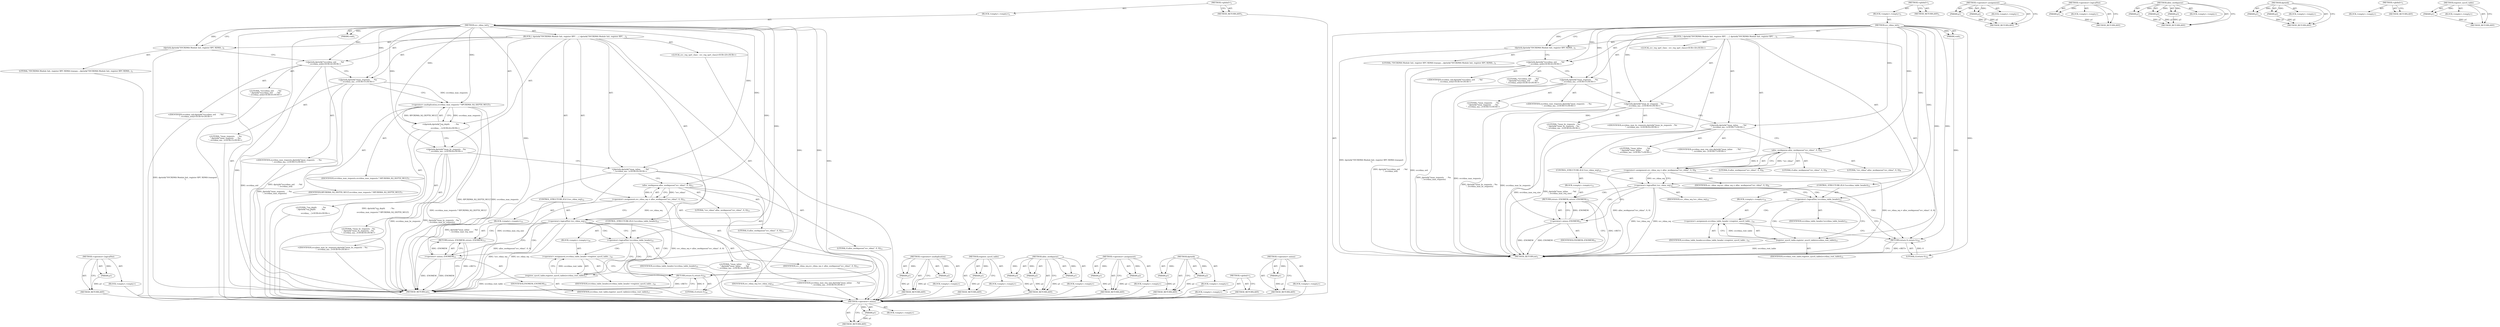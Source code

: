 digraph "register_sysctl_table" {
vulnerable_100 [label=<(METHOD,&lt;operator&gt;.logicalNot)>];
vulnerable_101 [label=<(PARAM,p1)>];
vulnerable_102 [label=<(BLOCK,&lt;empty&gt;,&lt;empty&gt;)>];
vulnerable_103 [label=<(METHOD_RETURN,ANY)>];
vulnerable_6 [label=<(METHOD,&lt;global&gt;)<SUB>1</SUB>>];
vulnerable_7 [label=<(BLOCK,&lt;empty&gt;,&lt;empty&gt;)<SUB>1</SUB>>];
vulnerable_8 [label=<(METHOD,svc_rdma_init)<SUB>1</SUB>>];
vulnerable_9 [label=<(PARAM,void)<SUB>1</SUB>>];
vulnerable_10 [label=<(BLOCK,{
 	dprintk(&quot;SVCRDMA Module Init, register RPC ...,{
 	dprintk(&quot;SVCRDMA Module Init, register RPC ...)<SUB>2</SUB>>];
vulnerable_11 [label=<(dprintk,dprintk(&quot;SVCRDMA Module Init, register RPC RDMA...)<SUB>3</SUB>>];
vulnerable_12 [label=<(LITERAL,&quot;SVCRDMA Module Init, register RPC RDMA transpo...,dprintk(&quot;SVCRDMA Module Init, register RPC RDMA...)<SUB>3</SUB>>];
vulnerable_13 [label="<(dprintk,dprintk(&quot;\tsvcrdma_ord      : %d\n&quot;, svcrdma_ord))<SUB>4</SUB>>"];
vulnerable_14 [label="<(LITERAL,&quot;\tsvcrdma_ord      : %d\n&quot;,dprintk(&quot;\tsvcrdma_ord      : %d\n&quot;, svcrdma_ord))<SUB>4</SUB>>"];
vulnerable_15 [label="<(IDENTIFIER,svcrdma_ord,dprintk(&quot;\tsvcrdma_ord      : %d\n&quot;, svcrdma_ord))<SUB>4</SUB>>"];
vulnerable_16 [label="<(dprintk,dprintk(&quot;\tmax_requests     : %u\n&quot;, svcrdma_ma...)<SUB>5</SUB>>"];
vulnerable_17 [label="<(LITERAL,&quot;\tmax_requests     : %u\n&quot;,dprintk(&quot;\tmax_requests     : %u\n&quot;, svcrdma_ma...)<SUB>5</SUB>>"];
vulnerable_18 [label="<(IDENTIFIER,svcrdma_max_requests,dprintk(&quot;\tmax_requests     : %u\n&quot;, svcrdma_ma...)<SUB>5</SUB>>"];
vulnerable_19 [label="<(dprintk,dprintk(&quot;\tsq_depth         : %u\n&quot;,
		svcrdma_...)<SUB>6</SUB>>"];
vulnerable_20 [label="<(LITERAL,&quot;\tsq_depth         : %u\n&quot;,dprintk(&quot;\tsq_depth         : %u\n&quot;,
		svcrdma_...)<SUB>6</SUB>>"];
vulnerable_21 [label=<(&lt;operator&gt;.multiplication,svcrdma_max_requests * RPCRDMA_SQ_DEPTH_MULT)<SUB>7</SUB>>];
vulnerable_22 [label=<(IDENTIFIER,svcrdma_max_requests,svcrdma_max_requests * RPCRDMA_SQ_DEPTH_MULT)<SUB>7</SUB>>];
vulnerable_23 [label=<(IDENTIFIER,RPCRDMA_SQ_DEPTH_MULT,svcrdma_max_requests * RPCRDMA_SQ_DEPTH_MULT)<SUB>7</SUB>>];
vulnerable_24 [label="<(dprintk,dprintk(&quot;\tmax_bc_requests  : %u\n&quot;, svcrdma_ma...)<SUB>8</SUB>>"];
vulnerable_25 [label="<(LITERAL,&quot;\tmax_bc_requests  : %u\n&quot;,dprintk(&quot;\tmax_bc_requests  : %u\n&quot;, svcrdma_ma...)<SUB>8</SUB>>"];
vulnerable_26 [label="<(IDENTIFIER,svcrdma_max_bc_requests,dprintk(&quot;\tmax_bc_requests  : %u\n&quot;, svcrdma_ma...)<SUB>8</SUB>>"];
vulnerable_27 [label="<(dprintk,dprintk(&quot;\tmax_inline       : %d\n&quot;, svcrdma_ma...)<SUB>9</SUB>>"];
vulnerable_28 [label="<(LITERAL,&quot;\tmax_inline       : %d\n&quot;,dprintk(&quot;\tmax_inline       : %d\n&quot;, svcrdma_ma...)<SUB>9</SUB>>"];
vulnerable_29 [label="<(IDENTIFIER,svcrdma_max_req_size,dprintk(&quot;\tmax_inline       : %d\n&quot;, svcrdma_ma...)<SUB>9</SUB>>"];
vulnerable_30 [label=<(&lt;operator&gt;.assignment,svc_rdma_wq = alloc_workqueue(&quot;svc_rdma&quot;, 0, 0))<SUB>11</SUB>>];
vulnerable_31 [label=<(IDENTIFIER,svc_rdma_wq,svc_rdma_wq = alloc_workqueue(&quot;svc_rdma&quot;, 0, 0))<SUB>11</SUB>>];
vulnerable_32 [label=<(alloc_workqueue,alloc_workqueue(&quot;svc_rdma&quot;, 0, 0))<SUB>11</SUB>>];
vulnerable_33 [label=<(LITERAL,&quot;svc_rdma&quot;,alloc_workqueue(&quot;svc_rdma&quot;, 0, 0))<SUB>11</SUB>>];
vulnerable_34 [label=<(LITERAL,0,alloc_workqueue(&quot;svc_rdma&quot;, 0, 0))<SUB>11</SUB>>];
vulnerable_35 [label=<(LITERAL,0,alloc_workqueue(&quot;svc_rdma&quot;, 0, 0))<SUB>11</SUB>>];
vulnerable_36 [label=<(CONTROL_STRUCTURE,IF,if (!svc_rdma_wq))<SUB>12</SUB>>];
vulnerable_37 [label=<(&lt;operator&gt;.logicalNot,!svc_rdma_wq)<SUB>12</SUB>>];
vulnerable_38 [label=<(IDENTIFIER,svc_rdma_wq,!svc_rdma_wq)<SUB>12</SUB>>];
vulnerable_39 [label=<(BLOCK,&lt;empty&gt;,&lt;empty&gt;)<SUB>13</SUB>>];
vulnerable_40 [label=<(RETURN,return -ENOMEM;,return -ENOMEM;)<SUB>13</SUB>>];
vulnerable_41 [label=<(&lt;operator&gt;.minus,-ENOMEM)<SUB>13</SUB>>];
vulnerable_42 [label=<(IDENTIFIER,ENOMEM,-ENOMEM)<SUB>13</SUB>>];
vulnerable_43 [label=<(CONTROL_STRUCTURE,IF,if (!svcrdma_table_header))<SUB>15</SUB>>];
vulnerable_44 [label=<(&lt;operator&gt;.logicalNot,!svcrdma_table_header)<SUB>15</SUB>>];
vulnerable_45 [label=<(IDENTIFIER,svcrdma_table_header,!svcrdma_table_header)<SUB>15</SUB>>];
vulnerable_46 [label=<(BLOCK,&lt;empty&gt;,&lt;empty&gt;)<SUB>16</SUB>>];
vulnerable_47 [label=<(&lt;operator&gt;.assignment,svcrdma_table_header =
			register_sysctl_table...)<SUB>16</SUB>>];
vulnerable_48 [label=<(IDENTIFIER,svcrdma_table_header,svcrdma_table_header =
			register_sysctl_table...)<SUB>16</SUB>>];
vulnerable_49 [label=<(register_sysctl_table,register_sysctl_table(svcrdma_root_table))<SUB>17</SUB>>];
vulnerable_50 [label=<(IDENTIFIER,svcrdma_root_table,register_sysctl_table(svcrdma_root_table))<SUB>17</SUB>>];
vulnerable_51 [label="<(LOCAL,svc_reg_xprt_class : svc_reg_xprt_class)<SUB>20</SUB>>"];
vulnerable_52 [label=<(RETURN,return 0;,return 0;)<SUB>24</SUB>>];
vulnerable_53 [label=<(LITERAL,0,return 0;)<SUB>24</SUB>>];
vulnerable_54 [label=<(METHOD_RETURN,int)<SUB>1</SUB>>];
vulnerable_56 [label=<(METHOD_RETURN,ANY)<SUB>1</SUB>>];
vulnerable_84 [label=<(METHOD,&lt;operator&gt;.multiplication)>];
vulnerable_85 [label=<(PARAM,p1)>];
vulnerable_86 [label=<(PARAM,p2)>];
vulnerable_87 [label=<(BLOCK,&lt;empty&gt;,&lt;empty&gt;)>];
vulnerable_88 [label=<(METHOD_RETURN,ANY)>];
vulnerable_108 [label=<(METHOD,register_sysctl_table)>];
vulnerable_109 [label=<(PARAM,p1)>];
vulnerable_110 [label=<(BLOCK,&lt;empty&gt;,&lt;empty&gt;)>];
vulnerable_111 [label=<(METHOD_RETURN,ANY)>];
vulnerable_94 [label=<(METHOD,alloc_workqueue)>];
vulnerable_95 [label=<(PARAM,p1)>];
vulnerable_96 [label=<(PARAM,p2)>];
vulnerable_97 [label=<(PARAM,p3)>];
vulnerable_98 [label=<(BLOCK,&lt;empty&gt;,&lt;empty&gt;)>];
vulnerable_99 [label=<(METHOD_RETURN,ANY)>];
vulnerable_89 [label=<(METHOD,&lt;operator&gt;.assignment)>];
vulnerable_90 [label=<(PARAM,p1)>];
vulnerable_91 [label=<(PARAM,p2)>];
vulnerable_92 [label=<(BLOCK,&lt;empty&gt;,&lt;empty&gt;)>];
vulnerable_93 [label=<(METHOD_RETURN,ANY)>];
vulnerable_79 [label=<(METHOD,dprintk)>];
vulnerable_80 [label=<(PARAM,p1)>];
vulnerable_81 [label=<(PARAM,p2)>];
vulnerable_82 [label=<(BLOCK,&lt;empty&gt;,&lt;empty&gt;)>];
vulnerable_83 [label=<(METHOD_RETURN,ANY)>];
vulnerable_73 [label=<(METHOD,&lt;global&gt;)<SUB>1</SUB>>];
vulnerable_74 [label=<(BLOCK,&lt;empty&gt;,&lt;empty&gt;)>];
vulnerable_75 [label=<(METHOD_RETURN,ANY)>];
vulnerable_104 [label=<(METHOD,&lt;operator&gt;.minus)>];
vulnerable_105 [label=<(PARAM,p1)>];
vulnerable_106 [label=<(BLOCK,&lt;empty&gt;,&lt;empty&gt;)>];
vulnerable_107 [label=<(METHOD_RETURN,ANY)>];
fixed_94 [label=<(METHOD,&lt;operator&gt;.minus)>];
fixed_95 [label=<(PARAM,p1)>];
fixed_96 [label=<(BLOCK,&lt;empty&gt;,&lt;empty&gt;)>];
fixed_97 [label=<(METHOD_RETURN,ANY)>];
fixed_6 [label=<(METHOD,&lt;global&gt;)<SUB>1</SUB>>];
fixed_7 [label=<(BLOCK,&lt;empty&gt;,&lt;empty&gt;)<SUB>1</SUB>>];
fixed_8 [label=<(METHOD,svc_rdma_init)<SUB>1</SUB>>];
fixed_9 [label=<(PARAM,void)<SUB>1</SUB>>];
fixed_10 [label=<(BLOCK,{
 	dprintk(&quot;SVCRDMA Module Init, register RPC ...,{
 	dprintk(&quot;SVCRDMA Module Init, register RPC ...)<SUB>2</SUB>>];
fixed_11 [label=<(dprintk,dprintk(&quot;SVCRDMA Module Init, register RPC RDMA...)<SUB>3</SUB>>];
fixed_12 [label=<(LITERAL,&quot;SVCRDMA Module Init, register RPC RDMA transpo...,dprintk(&quot;SVCRDMA Module Init, register RPC RDMA...)<SUB>3</SUB>>];
fixed_13 [label="<(dprintk,dprintk(&quot;\tsvcrdma_ord      : %d\n&quot;, svcrdma_ord))<SUB>4</SUB>>"];
fixed_14 [label="<(LITERAL,&quot;\tsvcrdma_ord      : %d\n&quot;,dprintk(&quot;\tsvcrdma_ord      : %d\n&quot;, svcrdma_ord))<SUB>4</SUB>>"];
fixed_15 [label="<(IDENTIFIER,svcrdma_ord,dprintk(&quot;\tsvcrdma_ord      : %d\n&quot;, svcrdma_ord))<SUB>4</SUB>>"];
fixed_16 [label="<(dprintk,dprintk(&quot;\tmax_requests     : %u\n&quot;, svcrdma_ma...)<SUB>5</SUB>>"];
fixed_17 [label="<(LITERAL,&quot;\tmax_requests     : %u\n&quot;,dprintk(&quot;\tmax_requests     : %u\n&quot;, svcrdma_ma...)<SUB>5</SUB>>"];
fixed_18 [label="<(IDENTIFIER,svcrdma_max_requests,dprintk(&quot;\tmax_requests     : %u\n&quot;, svcrdma_ma...)<SUB>5</SUB>>"];
fixed_19 [label="<(dprintk,dprintk(&quot;\tmax_bc_requests  : %u\n&quot;, svcrdma_ma...)<SUB>6</SUB>>"];
fixed_20 [label="<(LITERAL,&quot;\tmax_bc_requests  : %u\n&quot;,dprintk(&quot;\tmax_bc_requests  : %u\n&quot;, svcrdma_ma...)<SUB>6</SUB>>"];
fixed_21 [label="<(IDENTIFIER,svcrdma_max_bc_requests,dprintk(&quot;\tmax_bc_requests  : %u\n&quot;, svcrdma_ma...)<SUB>6</SUB>>"];
fixed_22 [label="<(dprintk,dprintk(&quot;\tmax_inline       : %d\n&quot;, svcrdma_ma...)<SUB>7</SUB>>"];
fixed_23 [label="<(LITERAL,&quot;\tmax_inline       : %d\n&quot;,dprintk(&quot;\tmax_inline       : %d\n&quot;, svcrdma_ma...)<SUB>7</SUB>>"];
fixed_24 [label="<(IDENTIFIER,svcrdma_max_req_size,dprintk(&quot;\tmax_inline       : %d\n&quot;, svcrdma_ma...)<SUB>7</SUB>>"];
fixed_25 [label=<(&lt;operator&gt;.assignment,svc_rdma_wq = alloc_workqueue(&quot;svc_rdma&quot;, 0, 0))<SUB>9</SUB>>];
fixed_26 [label=<(IDENTIFIER,svc_rdma_wq,svc_rdma_wq = alloc_workqueue(&quot;svc_rdma&quot;, 0, 0))<SUB>9</SUB>>];
fixed_27 [label=<(alloc_workqueue,alloc_workqueue(&quot;svc_rdma&quot;, 0, 0))<SUB>9</SUB>>];
fixed_28 [label=<(LITERAL,&quot;svc_rdma&quot;,alloc_workqueue(&quot;svc_rdma&quot;, 0, 0))<SUB>9</SUB>>];
fixed_29 [label=<(LITERAL,0,alloc_workqueue(&quot;svc_rdma&quot;, 0, 0))<SUB>9</SUB>>];
fixed_30 [label=<(LITERAL,0,alloc_workqueue(&quot;svc_rdma&quot;, 0, 0))<SUB>9</SUB>>];
fixed_31 [label=<(CONTROL_STRUCTURE,IF,if (!svc_rdma_wq))<SUB>10</SUB>>];
fixed_32 [label=<(&lt;operator&gt;.logicalNot,!svc_rdma_wq)<SUB>10</SUB>>];
fixed_33 [label=<(IDENTIFIER,svc_rdma_wq,!svc_rdma_wq)<SUB>10</SUB>>];
fixed_34 [label=<(BLOCK,&lt;empty&gt;,&lt;empty&gt;)<SUB>11</SUB>>];
fixed_35 [label=<(RETURN,return -ENOMEM;,return -ENOMEM;)<SUB>11</SUB>>];
fixed_36 [label=<(&lt;operator&gt;.minus,-ENOMEM)<SUB>11</SUB>>];
fixed_37 [label=<(IDENTIFIER,ENOMEM,-ENOMEM)<SUB>11</SUB>>];
fixed_38 [label=<(CONTROL_STRUCTURE,IF,if (!svcrdma_table_header))<SUB>13</SUB>>];
fixed_39 [label=<(&lt;operator&gt;.logicalNot,!svcrdma_table_header)<SUB>13</SUB>>];
fixed_40 [label=<(IDENTIFIER,svcrdma_table_header,!svcrdma_table_header)<SUB>13</SUB>>];
fixed_41 [label=<(BLOCK,&lt;empty&gt;,&lt;empty&gt;)<SUB>14</SUB>>];
fixed_42 [label=<(&lt;operator&gt;.assignment,svcrdma_table_header =
			register_sysctl_table...)<SUB>14</SUB>>];
fixed_43 [label=<(IDENTIFIER,svcrdma_table_header,svcrdma_table_header =
			register_sysctl_table...)<SUB>14</SUB>>];
fixed_44 [label=<(register_sysctl_table,register_sysctl_table(svcrdma_root_table))<SUB>15</SUB>>];
fixed_45 [label=<(IDENTIFIER,svcrdma_root_table,register_sysctl_table(svcrdma_root_table))<SUB>15</SUB>>];
fixed_46 [label="<(LOCAL,svc_reg_xprt_class : svc_reg_xprt_class)<SUB>18</SUB>>"];
fixed_47 [label=<(RETURN,return 0;,return 0;)<SUB>22</SUB>>];
fixed_48 [label=<(LITERAL,0,return 0;)<SUB>22</SUB>>];
fixed_49 [label=<(METHOD_RETURN,int)<SUB>1</SUB>>];
fixed_51 [label=<(METHOD_RETURN,ANY)<SUB>1</SUB>>];
fixed_79 [label=<(METHOD,&lt;operator&gt;.assignment)>];
fixed_80 [label=<(PARAM,p1)>];
fixed_81 [label=<(PARAM,p2)>];
fixed_82 [label=<(BLOCK,&lt;empty&gt;,&lt;empty&gt;)>];
fixed_83 [label=<(METHOD_RETURN,ANY)>];
fixed_90 [label=<(METHOD,&lt;operator&gt;.logicalNot)>];
fixed_91 [label=<(PARAM,p1)>];
fixed_92 [label=<(BLOCK,&lt;empty&gt;,&lt;empty&gt;)>];
fixed_93 [label=<(METHOD_RETURN,ANY)>];
fixed_84 [label=<(METHOD,alloc_workqueue)>];
fixed_85 [label=<(PARAM,p1)>];
fixed_86 [label=<(PARAM,p2)>];
fixed_87 [label=<(PARAM,p3)>];
fixed_88 [label=<(BLOCK,&lt;empty&gt;,&lt;empty&gt;)>];
fixed_89 [label=<(METHOD_RETURN,ANY)>];
fixed_74 [label=<(METHOD,dprintk)>];
fixed_75 [label=<(PARAM,p1)>];
fixed_76 [label=<(PARAM,p2)>];
fixed_77 [label=<(BLOCK,&lt;empty&gt;,&lt;empty&gt;)>];
fixed_78 [label=<(METHOD_RETURN,ANY)>];
fixed_68 [label=<(METHOD,&lt;global&gt;)<SUB>1</SUB>>];
fixed_69 [label=<(BLOCK,&lt;empty&gt;,&lt;empty&gt;)>];
fixed_70 [label=<(METHOD_RETURN,ANY)>];
fixed_98 [label=<(METHOD,register_sysctl_table)>];
fixed_99 [label=<(PARAM,p1)>];
fixed_100 [label=<(BLOCK,&lt;empty&gt;,&lt;empty&gt;)>];
fixed_101 [label=<(METHOD_RETURN,ANY)>];
vulnerable_100 -> vulnerable_101  [key=0, label="AST: "];
vulnerable_100 -> vulnerable_101  [key=1, label="DDG: "];
vulnerable_100 -> vulnerable_102  [key=0, label="AST: "];
vulnerable_100 -> vulnerable_103  [key=0, label="AST: "];
vulnerable_100 -> vulnerable_103  [key=1, label="CFG: "];
vulnerable_101 -> vulnerable_103  [key=0, label="DDG: p1"];
vulnerable_102 -> fixed_94  [key=0];
vulnerable_103 -> fixed_94  [key=0];
vulnerable_6 -> vulnerable_7  [key=0, label="AST: "];
vulnerable_6 -> vulnerable_56  [key=0, label="AST: "];
vulnerable_6 -> vulnerable_56  [key=1, label="CFG: "];
vulnerable_7 -> vulnerable_8  [key=0, label="AST: "];
vulnerable_8 -> vulnerable_9  [key=0, label="AST: "];
vulnerable_8 -> vulnerable_9  [key=1, label="DDG: "];
vulnerable_8 -> vulnerable_10  [key=0, label="AST: "];
vulnerable_8 -> vulnerable_54  [key=0, label="AST: "];
vulnerable_8 -> vulnerable_11  [key=0, label="CFG: "];
vulnerable_8 -> vulnerable_11  [key=1, label="DDG: "];
vulnerable_8 -> vulnerable_52  [key=0, label="DDG: "];
vulnerable_8 -> vulnerable_13  [key=0, label="DDG: "];
vulnerable_8 -> vulnerable_16  [key=0, label="DDG: "];
vulnerable_8 -> vulnerable_19  [key=0, label="DDG: "];
vulnerable_8 -> vulnerable_24  [key=0, label="DDG: "];
vulnerable_8 -> vulnerable_27  [key=0, label="DDG: "];
vulnerable_8 -> vulnerable_53  [key=0, label="DDG: "];
vulnerable_8 -> vulnerable_21  [key=0, label="DDG: "];
vulnerable_8 -> vulnerable_32  [key=0, label="DDG: "];
vulnerable_8 -> vulnerable_37  [key=0, label="DDG: "];
vulnerable_8 -> vulnerable_44  [key=0, label="DDG: "];
vulnerable_8 -> vulnerable_41  [key=0, label="DDG: "];
vulnerable_8 -> vulnerable_49  [key=0, label="DDG: "];
vulnerable_9 -> vulnerable_54  [key=0, label="DDG: "];
vulnerable_10 -> vulnerable_11  [key=0, label="AST: "];
vulnerable_10 -> vulnerable_13  [key=0, label="AST: "];
vulnerable_10 -> vulnerable_16  [key=0, label="AST: "];
vulnerable_10 -> vulnerable_19  [key=0, label="AST: "];
vulnerable_10 -> vulnerable_24  [key=0, label="AST: "];
vulnerable_10 -> vulnerable_27  [key=0, label="AST: "];
vulnerable_10 -> vulnerable_30  [key=0, label="AST: "];
vulnerable_10 -> vulnerable_36  [key=0, label="AST: "];
vulnerable_10 -> vulnerable_43  [key=0, label="AST: "];
vulnerable_10 -> vulnerable_51  [key=0, label="AST: "];
vulnerable_10 -> vulnerable_52  [key=0, label="AST: "];
vulnerable_11 -> vulnerable_12  [key=0, label="AST: "];
vulnerable_11 -> vulnerable_13  [key=0, label="CFG: "];
vulnerable_11 -> vulnerable_54  [key=0, label="DDG: dprintk(&quot;SVCRDMA Module Init, register RPC RDMA transport\n&quot;)"];
vulnerable_12 -> fixed_94  [key=0];
vulnerable_13 -> vulnerable_14  [key=0, label="AST: "];
vulnerable_13 -> vulnerable_15  [key=0, label="AST: "];
vulnerable_13 -> vulnerable_16  [key=0, label="CFG: "];
vulnerable_13 -> vulnerable_54  [key=0, label="DDG: dprintk(&quot;\tsvcrdma_ord      : %d\n&quot;, svcrdma_ord)"];
vulnerable_13 -> vulnerable_54  [key=1, label="DDG: svcrdma_ord"];
vulnerable_14 -> fixed_94  [key=0];
vulnerable_15 -> fixed_94  [key=0];
vulnerable_16 -> vulnerable_17  [key=0, label="AST: "];
vulnerable_16 -> vulnerable_18  [key=0, label="AST: "];
vulnerable_16 -> vulnerable_21  [key=0, label="CFG: "];
vulnerable_16 -> vulnerable_21  [key=1, label="DDG: svcrdma_max_requests"];
vulnerable_16 -> vulnerable_54  [key=0, label="DDG: dprintk(&quot;\tmax_requests     : %u\n&quot;, svcrdma_max_requests)"];
vulnerable_17 -> fixed_94  [key=0];
vulnerable_18 -> fixed_94  [key=0];
vulnerable_19 -> vulnerable_20  [key=0, label="AST: "];
vulnerable_19 -> vulnerable_21  [key=0, label="AST: "];
vulnerable_19 -> vulnerable_24  [key=0, label="CFG: "];
vulnerable_19 -> vulnerable_54  [key=0, label="DDG: svcrdma_max_requests * RPCRDMA_SQ_DEPTH_MULT"];
vulnerable_19 -> vulnerable_54  [key=1, label="DDG: dprintk(&quot;\tsq_depth         : %u\n&quot;,
		svcrdma_max_requests * RPCRDMA_SQ_DEPTH_MULT)"];
vulnerable_20 -> fixed_94  [key=0];
vulnerable_21 -> vulnerable_22  [key=0, label="AST: "];
vulnerable_21 -> vulnerable_23  [key=0, label="AST: "];
vulnerable_21 -> vulnerable_19  [key=0, label="CFG: "];
vulnerable_21 -> vulnerable_19  [key=1, label="DDG: svcrdma_max_requests"];
vulnerable_21 -> vulnerable_19  [key=2, label="DDG: RPCRDMA_SQ_DEPTH_MULT"];
vulnerable_21 -> vulnerable_54  [key=0, label="DDG: svcrdma_max_requests"];
vulnerable_21 -> vulnerable_54  [key=1, label="DDG: RPCRDMA_SQ_DEPTH_MULT"];
vulnerable_22 -> fixed_94  [key=0];
vulnerable_23 -> fixed_94  [key=0];
vulnerable_24 -> vulnerable_25  [key=0, label="AST: "];
vulnerable_24 -> vulnerable_26  [key=0, label="AST: "];
vulnerable_24 -> vulnerable_27  [key=0, label="CFG: "];
vulnerable_24 -> vulnerable_54  [key=0, label="DDG: dprintk(&quot;\tmax_bc_requests  : %u\n&quot;, svcrdma_max_bc_requests)"];
vulnerable_24 -> vulnerable_54  [key=1, label="DDG: svcrdma_max_bc_requests"];
vulnerable_25 -> fixed_94  [key=0];
vulnerable_26 -> fixed_94  [key=0];
vulnerable_27 -> vulnerable_28  [key=0, label="AST: "];
vulnerable_27 -> vulnerable_29  [key=0, label="AST: "];
vulnerable_27 -> vulnerable_32  [key=0, label="CFG: "];
vulnerable_27 -> vulnerable_54  [key=0, label="DDG: dprintk(&quot;\tmax_inline       : %d\n&quot;, svcrdma_max_req_size)"];
vulnerable_27 -> vulnerable_54  [key=1, label="DDG: svcrdma_max_req_size"];
vulnerable_28 -> fixed_94  [key=0];
vulnerable_29 -> fixed_94  [key=0];
vulnerable_30 -> vulnerable_31  [key=0, label="AST: "];
vulnerable_30 -> vulnerable_32  [key=0, label="AST: "];
vulnerable_30 -> vulnerable_37  [key=0, label="CFG: "];
vulnerable_30 -> vulnerable_37  [key=1, label="DDG: svc_rdma_wq"];
vulnerable_30 -> vulnerable_54  [key=0, label="DDG: alloc_workqueue(&quot;svc_rdma&quot;, 0, 0)"];
vulnerable_30 -> vulnerable_54  [key=1, label="DDG: svc_rdma_wq = alloc_workqueue(&quot;svc_rdma&quot;, 0, 0)"];
vulnerable_31 -> fixed_94  [key=0];
vulnerable_32 -> vulnerable_33  [key=0, label="AST: "];
vulnerable_32 -> vulnerable_34  [key=0, label="AST: "];
vulnerable_32 -> vulnerable_35  [key=0, label="AST: "];
vulnerable_32 -> vulnerable_30  [key=0, label="CFG: "];
vulnerable_32 -> vulnerable_30  [key=1, label="DDG: &quot;svc_rdma&quot;"];
vulnerable_32 -> vulnerable_30  [key=2, label="DDG: 0"];
vulnerable_33 -> fixed_94  [key=0];
vulnerable_34 -> fixed_94  [key=0];
vulnerable_35 -> fixed_94  [key=0];
vulnerable_36 -> vulnerable_37  [key=0, label="AST: "];
vulnerable_36 -> vulnerable_39  [key=0, label="AST: "];
vulnerable_37 -> vulnerable_38  [key=0, label="AST: "];
vulnerable_37 -> vulnerable_41  [key=0, label="CFG: "];
vulnerable_37 -> vulnerable_41  [key=1, label="CDG: "];
vulnerable_37 -> vulnerable_44  [key=0, label="CFG: "];
vulnerable_37 -> vulnerable_44  [key=1, label="CDG: "];
vulnerable_37 -> vulnerable_54  [key=0, label="DDG: svc_rdma_wq"];
vulnerable_37 -> vulnerable_54  [key=1, label="DDG: !svc_rdma_wq"];
vulnerable_37 -> vulnerable_40  [key=0, label="CDG: "];
vulnerable_37 -> vulnerable_52  [key=0, label="CDG: "];
vulnerable_38 -> fixed_94  [key=0];
vulnerable_39 -> vulnerable_40  [key=0, label="AST: "];
vulnerable_40 -> vulnerable_41  [key=0, label="AST: "];
vulnerable_40 -> vulnerable_54  [key=0, label="CFG: "];
vulnerable_40 -> vulnerable_54  [key=1, label="DDG: &lt;RET&gt;"];
vulnerable_41 -> vulnerable_42  [key=0, label="AST: "];
vulnerable_41 -> vulnerable_40  [key=0, label="CFG: "];
vulnerable_41 -> vulnerable_40  [key=1, label="DDG: -ENOMEM"];
vulnerable_41 -> vulnerable_54  [key=0, label="DDG: ENOMEM"];
vulnerable_41 -> vulnerable_54  [key=1, label="DDG: -ENOMEM"];
vulnerable_42 -> fixed_94  [key=0];
vulnerable_43 -> vulnerable_44  [key=0, label="AST: "];
vulnerable_43 -> vulnerable_46  [key=0, label="AST: "];
vulnerable_44 -> vulnerable_45  [key=0, label="AST: "];
vulnerable_44 -> vulnerable_49  [key=0, label="CFG: "];
vulnerable_44 -> vulnerable_49  [key=1, label="CDG: "];
vulnerable_44 -> vulnerable_52  [key=0, label="CFG: "];
vulnerable_44 -> vulnerable_47  [key=0, label="CDG: "];
vulnerable_45 -> fixed_94  [key=0];
vulnerable_46 -> vulnerable_47  [key=0, label="AST: "];
vulnerable_47 -> vulnerable_48  [key=0, label="AST: "];
vulnerable_47 -> vulnerable_49  [key=0, label="AST: "];
vulnerable_47 -> vulnerable_52  [key=0, label="CFG: "];
vulnerable_48 -> fixed_94  [key=0];
vulnerable_49 -> vulnerable_50  [key=0, label="AST: "];
vulnerable_49 -> vulnerable_47  [key=0, label="CFG: "];
vulnerable_49 -> vulnerable_47  [key=1, label="DDG: svcrdma_root_table"];
vulnerable_49 -> vulnerable_54  [key=0, label="DDG: svcrdma_root_table"];
vulnerable_50 -> fixed_94  [key=0];
vulnerable_51 -> fixed_94  [key=0];
vulnerable_52 -> vulnerable_53  [key=0, label="AST: "];
vulnerable_52 -> vulnerable_54  [key=0, label="CFG: "];
vulnerable_52 -> vulnerable_54  [key=1, label="DDG: &lt;RET&gt;"];
vulnerable_53 -> vulnerable_52  [key=0, label="DDG: 0"];
vulnerable_54 -> fixed_94  [key=0];
vulnerable_56 -> fixed_94  [key=0];
vulnerable_84 -> vulnerable_85  [key=0, label="AST: "];
vulnerable_84 -> vulnerable_85  [key=1, label="DDG: "];
vulnerable_84 -> vulnerable_87  [key=0, label="AST: "];
vulnerable_84 -> vulnerable_86  [key=0, label="AST: "];
vulnerable_84 -> vulnerable_86  [key=1, label="DDG: "];
vulnerable_84 -> vulnerable_88  [key=0, label="AST: "];
vulnerable_84 -> vulnerable_88  [key=1, label="CFG: "];
vulnerable_85 -> vulnerable_88  [key=0, label="DDG: p1"];
vulnerable_86 -> vulnerable_88  [key=0, label="DDG: p2"];
vulnerable_87 -> fixed_94  [key=0];
vulnerable_88 -> fixed_94  [key=0];
vulnerable_108 -> vulnerable_109  [key=0, label="AST: "];
vulnerable_108 -> vulnerable_109  [key=1, label="DDG: "];
vulnerable_108 -> vulnerable_110  [key=0, label="AST: "];
vulnerable_108 -> vulnerable_111  [key=0, label="AST: "];
vulnerable_108 -> vulnerable_111  [key=1, label="CFG: "];
vulnerable_109 -> vulnerable_111  [key=0, label="DDG: p1"];
vulnerable_110 -> fixed_94  [key=0];
vulnerable_111 -> fixed_94  [key=0];
vulnerable_94 -> vulnerable_95  [key=0, label="AST: "];
vulnerable_94 -> vulnerable_95  [key=1, label="DDG: "];
vulnerable_94 -> vulnerable_98  [key=0, label="AST: "];
vulnerable_94 -> vulnerable_96  [key=0, label="AST: "];
vulnerable_94 -> vulnerable_96  [key=1, label="DDG: "];
vulnerable_94 -> vulnerable_99  [key=0, label="AST: "];
vulnerable_94 -> vulnerable_99  [key=1, label="CFG: "];
vulnerable_94 -> vulnerable_97  [key=0, label="AST: "];
vulnerable_94 -> vulnerable_97  [key=1, label="DDG: "];
vulnerable_95 -> vulnerable_99  [key=0, label="DDG: p1"];
vulnerable_96 -> vulnerable_99  [key=0, label="DDG: p2"];
vulnerable_97 -> vulnerable_99  [key=0, label="DDG: p3"];
vulnerable_98 -> fixed_94  [key=0];
vulnerable_99 -> fixed_94  [key=0];
vulnerable_89 -> vulnerable_90  [key=0, label="AST: "];
vulnerable_89 -> vulnerable_90  [key=1, label="DDG: "];
vulnerable_89 -> vulnerable_92  [key=0, label="AST: "];
vulnerable_89 -> vulnerable_91  [key=0, label="AST: "];
vulnerable_89 -> vulnerable_91  [key=1, label="DDG: "];
vulnerable_89 -> vulnerable_93  [key=0, label="AST: "];
vulnerable_89 -> vulnerable_93  [key=1, label="CFG: "];
vulnerable_90 -> vulnerable_93  [key=0, label="DDG: p1"];
vulnerable_91 -> vulnerable_93  [key=0, label="DDG: p2"];
vulnerable_92 -> fixed_94  [key=0];
vulnerable_93 -> fixed_94  [key=0];
vulnerable_79 -> vulnerable_80  [key=0, label="AST: "];
vulnerable_79 -> vulnerable_80  [key=1, label="DDG: "];
vulnerable_79 -> vulnerable_82  [key=0, label="AST: "];
vulnerable_79 -> vulnerable_81  [key=0, label="AST: "];
vulnerable_79 -> vulnerable_81  [key=1, label="DDG: "];
vulnerable_79 -> vulnerable_83  [key=0, label="AST: "];
vulnerable_79 -> vulnerable_83  [key=1, label="CFG: "];
vulnerable_80 -> vulnerable_83  [key=0, label="DDG: p1"];
vulnerable_81 -> vulnerable_83  [key=0, label="DDG: p2"];
vulnerable_82 -> fixed_94  [key=0];
vulnerable_83 -> fixed_94  [key=0];
vulnerable_73 -> vulnerable_74  [key=0, label="AST: "];
vulnerable_73 -> vulnerable_75  [key=0, label="AST: "];
vulnerable_73 -> vulnerable_75  [key=1, label="CFG: "];
vulnerable_74 -> fixed_94  [key=0];
vulnerable_75 -> fixed_94  [key=0];
vulnerable_104 -> vulnerable_105  [key=0, label="AST: "];
vulnerable_104 -> vulnerable_105  [key=1, label="DDG: "];
vulnerable_104 -> vulnerable_106  [key=0, label="AST: "];
vulnerable_104 -> vulnerable_107  [key=0, label="AST: "];
vulnerable_104 -> vulnerable_107  [key=1, label="CFG: "];
vulnerable_105 -> vulnerable_107  [key=0, label="DDG: p1"];
vulnerable_106 -> fixed_94  [key=0];
vulnerable_107 -> fixed_94  [key=0];
fixed_94 -> fixed_95  [key=0, label="AST: "];
fixed_94 -> fixed_95  [key=1, label="DDG: "];
fixed_94 -> fixed_96  [key=0, label="AST: "];
fixed_94 -> fixed_97  [key=0, label="AST: "];
fixed_94 -> fixed_97  [key=1, label="CFG: "];
fixed_95 -> fixed_97  [key=0, label="DDG: p1"];
fixed_6 -> fixed_7  [key=0, label="AST: "];
fixed_6 -> fixed_51  [key=0, label="AST: "];
fixed_6 -> fixed_51  [key=1, label="CFG: "];
fixed_7 -> fixed_8  [key=0, label="AST: "];
fixed_8 -> fixed_9  [key=0, label="AST: "];
fixed_8 -> fixed_9  [key=1, label="DDG: "];
fixed_8 -> fixed_10  [key=0, label="AST: "];
fixed_8 -> fixed_49  [key=0, label="AST: "];
fixed_8 -> fixed_11  [key=0, label="CFG: "];
fixed_8 -> fixed_11  [key=1, label="DDG: "];
fixed_8 -> fixed_47  [key=0, label="DDG: "];
fixed_8 -> fixed_13  [key=0, label="DDG: "];
fixed_8 -> fixed_16  [key=0, label="DDG: "];
fixed_8 -> fixed_19  [key=0, label="DDG: "];
fixed_8 -> fixed_22  [key=0, label="DDG: "];
fixed_8 -> fixed_48  [key=0, label="DDG: "];
fixed_8 -> fixed_27  [key=0, label="DDG: "];
fixed_8 -> fixed_32  [key=0, label="DDG: "];
fixed_8 -> fixed_39  [key=0, label="DDG: "];
fixed_8 -> fixed_36  [key=0, label="DDG: "];
fixed_8 -> fixed_44  [key=0, label="DDG: "];
fixed_9 -> fixed_49  [key=0, label="DDG: "];
fixed_10 -> fixed_11  [key=0, label="AST: "];
fixed_10 -> fixed_13  [key=0, label="AST: "];
fixed_10 -> fixed_16  [key=0, label="AST: "];
fixed_10 -> fixed_19  [key=0, label="AST: "];
fixed_10 -> fixed_22  [key=0, label="AST: "];
fixed_10 -> fixed_25  [key=0, label="AST: "];
fixed_10 -> fixed_31  [key=0, label="AST: "];
fixed_10 -> fixed_38  [key=0, label="AST: "];
fixed_10 -> fixed_46  [key=0, label="AST: "];
fixed_10 -> fixed_47  [key=0, label="AST: "];
fixed_11 -> fixed_12  [key=0, label="AST: "];
fixed_11 -> fixed_13  [key=0, label="CFG: "];
fixed_11 -> fixed_49  [key=0, label="DDG: dprintk(&quot;SVCRDMA Module Init, register RPC RDMA transport\n&quot;)"];
fixed_13 -> fixed_14  [key=0, label="AST: "];
fixed_13 -> fixed_15  [key=0, label="AST: "];
fixed_13 -> fixed_16  [key=0, label="CFG: "];
fixed_13 -> fixed_49  [key=0, label="DDG: dprintk(&quot;\tsvcrdma_ord      : %d\n&quot;, svcrdma_ord)"];
fixed_13 -> fixed_49  [key=1, label="DDG: svcrdma_ord"];
fixed_16 -> fixed_17  [key=0, label="AST: "];
fixed_16 -> fixed_18  [key=0, label="AST: "];
fixed_16 -> fixed_19  [key=0, label="CFG: "];
fixed_16 -> fixed_49  [key=0, label="DDG: dprintk(&quot;\tmax_requests     : %u\n&quot;, svcrdma_max_requests)"];
fixed_16 -> fixed_49  [key=1, label="DDG: svcrdma_max_requests"];
fixed_19 -> fixed_20  [key=0, label="AST: "];
fixed_19 -> fixed_21  [key=0, label="AST: "];
fixed_19 -> fixed_22  [key=0, label="CFG: "];
fixed_19 -> fixed_49  [key=0, label="DDG: dprintk(&quot;\tmax_bc_requests  : %u\n&quot;, svcrdma_max_bc_requests)"];
fixed_19 -> fixed_49  [key=1, label="DDG: svcrdma_max_bc_requests"];
fixed_22 -> fixed_23  [key=0, label="AST: "];
fixed_22 -> fixed_24  [key=0, label="AST: "];
fixed_22 -> fixed_27  [key=0, label="CFG: "];
fixed_22 -> fixed_49  [key=0, label="DDG: dprintk(&quot;\tmax_inline       : %d\n&quot;, svcrdma_max_req_size)"];
fixed_22 -> fixed_49  [key=1, label="DDG: svcrdma_max_req_size"];
fixed_25 -> fixed_26  [key=0, label="AST: "];
fixed_25 -> fixed_27  [key=0, label="AST: "];
fixed_25 -> fixed_32  [key=0, label="CFG: "];
fixed_25 -> fixed_32  [key=1, label="DDG: svc_rdma_wq"];
fixed_25 -> fixed_49  [key=0, label="DDG: alloc_workqueue(&quot;svc_rdma&quot;, 0, 0)"];
fixed_25 -> fixed_49  [key=1, label="DDG: svc_rdma_wq = alloc_workqueue(&quot;svc_rdma&quot;, 0, 0)"];
fixed_27 -> fixed_28  [key=0, label="AST: "];
fixed_27 -> fixed_29  [key=0, label="AST: "];
fixed_27 -> fixed_30  [key=0, label="AST: "];
fixed_27 -> fixed_25  [key=0, label="CFG: "];
fixed_27 -> fixed_25  [key=1, label="DDG: &quot;svc_rdma&quot;"];
fixed_27 -> fixed_25  [key=2, label="DDG: 0"];
fixed_31 -> fixed_32  [key=0, label="AST: "];
fixed_31 -> fixed_34  [key=0, label="AST: "];
fixed_32 -> fixed_33  [key=0, label="AST: "];
fixed_32 -> fixed_36  [key=0, label="CFG: "];
fixed_32 -> fixed_36  [key=1, label="CDG: "];
fixed_32 -> fixed_39  [key=0, label="CFG: "];
fixed_32 -> fixed_39  [key=1, label="CDG: "];
fixed_32 -> fixed_49  [key=0, label="DDG: svc_rdma_wq"];
fixed_32 -> fixed_49  [key=1, label="DDG: !svc_rdma_wq"];
fixed_32 -> fixed_47  [key=0, label="CDG: "];
fixed_32 -> fixed_35  [key=0, label="CDG: "];
fixed_34 -> fixed_35  [key=0, label="AST: "];
fixed_35 -> fixed_36  [key=0, label="AST: "];
fixed_35 -> fixed_49  [key=0, label="CFG: "];
fixed_35 -> fixed_49  [key=1, label="DDG: &lt;RET&gt;"];
fixed_36 -> fixed_37  [key=0, label="AST: "];
fixed_36 -> fixed_35  [key=0, label="CFG: "];
fixed_36 -> fixed_35  [key=1, label="DDG: -ENOMEM"];
fixed_36 -> fixed_49  [key=0, label="DDG: ENOMEM"];
fixed_36 -> fixed_49  [key=1, label="DDG: -ENOMEM"];
fixed_38 -> fixed_39  [key=0, label="AST: "];
fixed_38 -> fixed_41  [key=0, label="AST: "];
fixed_39 -> fixed_40  [key=0, label="AST: "];
fixed_39 -> fixed_44  [key=0, label="CFG: "];
fixed_39 -> fixed_44  [key=1, label="CDG: "];
fixed_39 -> fixed_47  [key=0, label="CFG: "];
fixed_39 -> fixed_42  [key=0, label="CDG: "];
fixed_41 -> fixed_42  [key=0, label="AST: "];
fixed_42 -> fixed_43  [key=0, label="AST: "];
fixed_42 -> fixed_44  [key=0, label="AST: "];
fixed_42 -> fixed_47  [key=0, label="CFG: "];
fixed_44 -> fixed_45  [key=0, label="AST: "];
fixed_44 -> fixed_42  [key=0, label="CFG: "];
fixed_44 -> fixed_42  [key=1, label="DDG: svcrdma_root_table"];
fixed_44 -> fixed_49  [key=0, label="DDG: svcrdma_root_table"];
fixed_47 -> fixed_48  [key=0, label="AST: "];
fixed_47 -> fixed_49  [key=0, label="CFG: "];
fixed_47 -> fixed_49  [key=1, label="DDG: &lt;RET&gt;"];
fixed_48 -> fixed_47  [key=0, label="DDG: 0"];
fixed_79 -> fixed_80  [key=0, label="AST: "];
fixed_79 -> fixed_80  [key=1, label="DDG: "];
fixed_79 -> fixed_82  [key=0, label="AST: "];
fixed_79 -> fixed_81  [key=0, label="AST: "];
fixed_79 -> fixed_81  [key=1, label="DDG: "];
fixed_79 -> fixed_83  [key=0, label="AST: "];
fixed_79 -> fixed_83  [key=1, label="CFG: "];
fixed_80 -> fixed_83  [key=0, label="DDG: p1"];
fixed_81 -> fixed_83  [key=0, label="DDG: p2"];
fixed_90 -> fixed_91  [key=0, label="AST: "];
fixed_90 -> fixed_91  [key=1, label="DDG: "];
fixed_90 -> fixed_92  [key=0, label="AST: "];
fixed_90 -> fixed_93  [key=0, label="AST: "];
fixed_90 -> fixed_93  [key=1, label="CFG: "];
fixed_91 -> fixed_93  [key=0, label="DDG: p1"];
fixed_84 -> fixed_85  [key=0, label="AST: "];
fixed_84 -> fixed_85  [key=1, label="DDG: "];
fixed_84 -> fixed_88  [key=0, label="AST: "];
fixed_84 -> fixed_86  [key=0, label="AST: "];
fixed_84 -> fixed_86  [key=1, label="DDG: "];
fixed_84 -> fixed_89  [key=0, label="AST: "];
fixed_84 -> fixed_89  [key=1, label="CFG: "];
fixed_84 -> fixed_87  [key=0, label="AST: "];
fixed_84 -> fixed_87  [key=1, label="DDG: "];
fixed_85 -> fixed_89  [key=0, label="DDG: p1"];
fixed_86 -> fixed_89  [key=0, label="DDG: p2"];
fixed_87 -> fixed_89  [key=0, label="DDG: p3"];
fixed_74 -> fixed_75  [key=0, label="AST: "];
fixed_74 -> fixed_75  [key=1, label="DDG: "];
fixed_74 -> fixed_77  [key=0, label="AST: "];
fixed_74 -> fixed_76  [key=0, label="AST: "];
fixed_74 -> fixed_76  [key=1, label="DDG: "];
fixed_74 -> fixed_78  [key=0, label="AST: "];
fixed_74 -> fixed_78  [key=1, label="CFG: "];
fixed_75 -> fixed_78  [key=0, label="DDG: p1"];
fixed_76 -> fixed_78  [key=0, label="DDG: p2"];
fixed_68 -> fixed_69  [key=0, label="AST: "];
fixed_68 -> fixed_70  [key=0, label="AST: "];
fixed_68 -> fixed_70  [key=1, label="CFG: "];
fixed_98 -> fixed_99  [key=0, label="AST: "];
fixed_98 -> fixed_99  [key=1, label="DDG: "];
fixed_98 -> fixed_100  [key=0, label="AST: "];
fixed_98 -> fixed_101  [key=0, label="AST: "];
fixed_98 -> fixed_101  [key=1, label="CFG: "];
fixed_99 -> fixed_101  [key=0, label="DDG: p1"];
}
